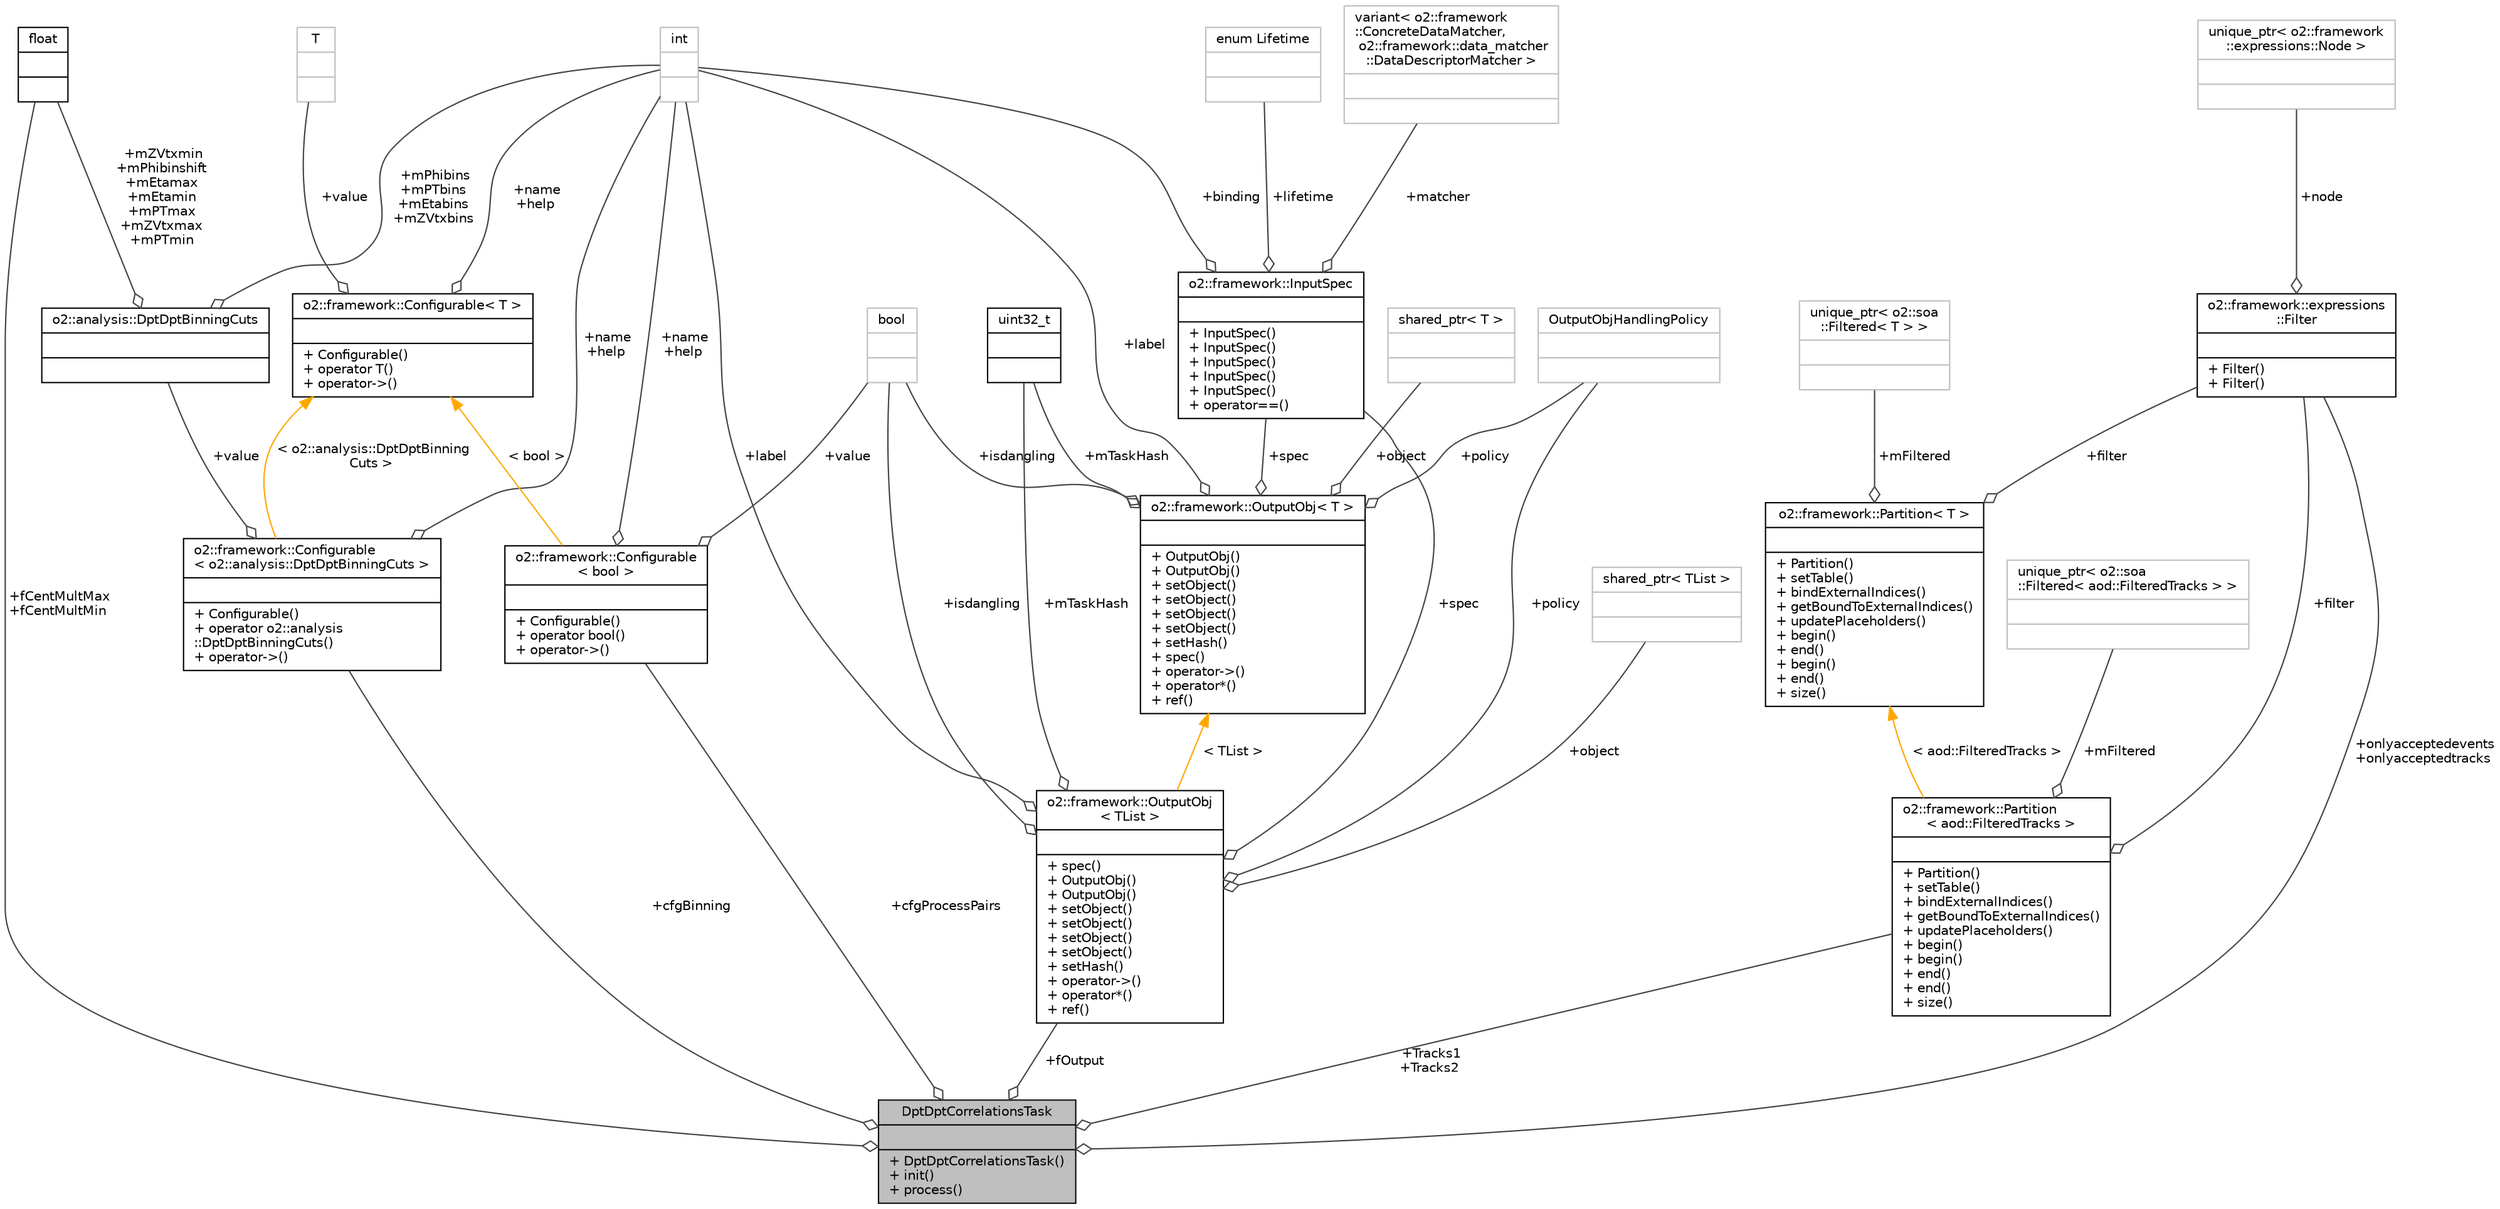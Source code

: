 digraph "DptDptCorrelationsTask"
{
 // INTERACTIVE_SVG=YES
  bgcolor="transparent";
  edge [fontname="Helvetica",fontsize="10",labelfontname="Helvetica",labelfontsize="10"];
  node [fontname="Helvetica",fontsize="10",shape=record];
  Node1 [label="{DptDptCorrelationsTask\n||+ DptDptCorrelationsTask()\l+ init()\l+ process()\l}",height=0.2,width=0.4,color="black", fillcolor="grey75", style="filled", fontcolor="black"];
  Node2 -> Node1 [color="grey25",fontsize="10",style="solid",label=" +cfgProcessPairs" ,arrowhead="odiamond",fontname="Helvetica"];
  Node2 [label="{o2::framework::Configurable\l\< bool \>\n||+ Configurable()\l+ operator bool()\l+ operator-\>()\l}",height=0.2,width=0.4,color="black",URL="$d8/d71/structo2_1_1framework_1_1Configurable.html"];
  Node3 -> Node2 [color="grey25",fontsize="10",style="solid",label=" +name\n+help" ,arrowhead="odiamond",fontname="Helvetica"];
  Node3 [label="{int\n||}",height=0.2,width=0.4,color="grey75"];
  Node4 -> Node2 [color="grey25",fontsize="10",style="solid",label=" +value" ,arrowhead="odiamond",fontname="Helvetica"];
  Node4 [label="{bool\n||}",height=0.2,width=0.4,color="grey75"];
  Node5 -> Node2 [dir="back",color="orange",fontsize="10",style="solid",label=" \< bool \>" ,fontname="Helvetica"];
  Node5 [label="{o2::framework::Configurable\< T \>\n||+ Configurable()\l+ operator T()\l+ operator-\>()\l}",height=0.2,width=0.4,color="black",URL="$d8/d71/structo2_1_1framework_1_1Configurable.html"];
  Node3 -> Node5 [color="grey25",fontsize="10",style="solid",label=" +name\n+help" ,arrowhead="odiamond",fontname="Helvetica"];
  Node6 -> Node5 [color="grey25",fontsize="10",style="solid",label=" +value" ,arrowhead="odiamond",fontname="Helvetica"];
  Node6 [label="{T\n||}",height=0.2,width=0.4,color="grey75"];
  Node7 -> Node1 [color="grey25",fontsize="10",style="solid",label=" +fCentMultMax\n+fCentMultMin" ,arrowhead="odiamond",fontname="Helvetica"];
  Node7 [label="{float\n||}",height=0.2,width=0.4,color="black",URL="$d4/dc3/classfloat.html"];
  Node8 -> Node1 [color="grey25",fontsize="10",style="solid",label=" +Tracks1\n+Tracks2" ,arrowhead="odiamond",fontname="Helvetica"];
  Node8 [label="{o2::framework::Partition\l\< aod::FilteredTracks \>\n||+ Partition()\l+ setTable()\l+ bindExternalIndices()\l+ getBoundToExternalIndices()\l+ updatePlaceholders()\l+ begin()\l+ begin()\l+ end()\l+ end()\l+ size()\l}",height=0.2,width=0.4,color="black",URL="$d1/dbf/structo2_1_1framework_1_1Partition.html"];
  Node9 -> Node8 [color="grey25",fontsize="10",style="solid",label=" +mFiltered" ,arrowhead="odiamond",fontname="Helvetica"];
  Node9 [label="{unique_ptr\< o2::soa\l::Filtered\< aod::FilteredTracks \> \>\n||}",height=0.2,width=0.4,color="grey75"];
  Node10 -> Node8 [color="grey25",fontsize="10",style="solid",label=" +filter" ,arrowhead="odiamond",fontname="Helvetica"];
  Node10 [label="{o2::framework::expressions\l::Filter\n||+ Filter()\l+ Filter()\l}",height=0.2,width=0.4,color="black",URL="$d1/d9a/structo2_1_1framework_1_1expressions_1_1Filter.html",tooltip="A struct, containing the root of the expression tree. "];
  Node11 -> Node10 [color="grey25",fontsize="10",style="solid",label=" +node" ,arrowhead="odiamond",fontname="Helvetica"];
  Node11 [label="{unique_ptr\< o2::framework\l::expressions::Node \>\n||}",height=0.2,width=0.4,color="grey75"];
  Node12 -> Node8 [dir="back",color="orange",fontsize="10",style="solid",label=" \< aod::FilteredTracks \>" ,fontname="Helvetica"];
  Node12 [label="{o2::framework::Partition\< T \>\n||+ Partition()\l+ setTable()\l+ bindExternalIndices()\l+ getBoundToExternalIndices()\l+ updatePlaceholders()\l+ begin()\l+ end()\l+ begin()\l+ end()\l+ size()\l}",height=0.2,width=0.4,color="black",URL="$d1/dbf/structo2_1_1framework_1_1Partition.html"];
  Node13 -> Node12 [color="grey25",fontsize="10",style="solid",label=" +mFiltered" ,arrowhead="odiamond",fontname="Helvetica"];
  Node13 [label="{unique_ptr\< o2::soa\l::Filtered\< T \> \>\n||}",height=0.2,width=0.4,color="grey75"];
  Node10 -> Node12 [color="grey25",fontsize="10",style="solid",label=" +filter" ,arrowhead="odiamond",fontname="Helvetica"];
  Node14 -> Node1 [color="grey25",fontsize="10",style="solid",label=" +cfgBinning" ,arrowhead="odiamond",fontname="Helvetica"];
  Node14 [label="{o2::framework::Configurable\l\< o2::analysis::DptDptBinningCuts \>\n||+ Configurable()\l+ operator o2::analysis\l::DptDptBinningCuts()\l+ operator-\>()\l}",height=0.2,width=0.4,color="black",URL="$d8/d71/structo2_1_1framework_1_1Configurable.html"];
  Node15 -> Node14 [color="grey25",fontsize="10",style="solid",label=" +value" ,arrowhead="odiamond",fontname="Helvetica"];
  Node15 [label="{o2::analysis::DptDptBinningCuts\n||}",height=0.2,width=0.4,color="black",URL="$d0/dd1/classo2_1_1analysis_1_1DptDptBinningCuts.html",tooltip="Class which implements configurable acceptance cuts. "];
  Node7 -> Node15 [color="grey25",fontsize="10",style="solid",label=" +mZVtxmin\n+mPhibinshift\n+mEtamax\n+mEtamin\n+mPTmax\n+mZVtxmax\n+mPTmin" ,arrowhead="odiamond",fontname="Helvetica"];
  Node3 -> Node15 [color="grey25",fontsize="10",style="solid",label=" +mPhibins\n+mPTbins\n+mEtabins\n+mZVtxbins" ,arrowhead="odiamond",fontname="Helvetica"];
  Node3 -> Node14 [color="grey25",fontsize="10",style="solid",label=" +name\n+help" ,arrowhead="odiamond",fontname="Helvetica"];
  Node5 -> Node14 [dir="back",color="orange",fontsize="10",style="solid",label=" \< o2::analysis::DptDptBinning\lCuts \>" ,fontname="Helvetica"];
  Node10 -> Node1 [color="grey25",fontsize="10",style="solid",label=" +onlyacceptedevents\n+onlyacceptedtracks" ,arrowhead="odiamond",fontname="Helvetica"];
  Node16 -> Node1 [color="grey25",fontsize="10",style="solid",label=" +fOutput" ,arrowhead="odiamond",fontname="Helvetica"];
  Node16 [label="{o2::framework::OutputObj\l\< TList \>\n||+ spec()\l+ OutputObj()\l+ OutputObj()\l+ setObject()\l+ setObject()\l+ setObject()\l+ setObject()\l+ setHash()\l+ operator-\>()\l+ operator*()\l+ ref()\l}",height=0.2,width=0.4,color="black",URL="$d4/d79/structo2_1_1framework_1_1OutputObj.html"];
  Node17 -> Node16 [color="grey25",fontsize="10",style="solid",label=" +object" ,arrowhead="odiamond",fontname="Helvetica"];
  Node17 [label="{shared_ptr\< TList \>\n||}",height=0.2,width=0.4,color="grey75"];
  Node18 -> Node16 [color="grey25",fontsize="10",style="solid",label=" +policy" ,arrowhead="odiamond",fontname="Helvetica"];
  Node18 [label="{OutputObjHandlingPolicy\n||}",height=0.2,width=0.4,color="grey75"];
  Node19 -> Node16 [color="grey25",fontsize="10",style="solid",label=" +mTaskHash" ,arrowhead="odiamond",fontname="Helvetica"];
  Node19 [label="{uint32_t\n||}",height=0.2,width=0.4,color="black",URL="$d3/d87/classuint32__t.html"];
  Node3 -> Node16 [color="grey25",fontsize="10",style="solid",label=" +label" ,arrowhead="odiamond",fontname="Helvetica"];
  Node4 -> Node16 [color="grey25",fontsize="10",style="solid",label=" +isdangling" ,arrowhead="odiamond",fontname="Helvetica"];
  Node20 -> Node16 [color="grey25",fontsize="10",style="solid",label=" +spec" ,arrowhead="odiamond",fontname="Helvetica"];
  Node20 [label="{o2::framework::InputSpec\n||+ InputSpec()\l+ InputSpec()\l+ InputSpec()\l+ InputSpec()\l+ InputSpec()\l+ operator==()\l}",height=0.2,width=0.4,color="black",URL="$da/d96/structo2_1_1framework_1_1InputSpec.html"];
  Node21 -> Node20 [color="grey25",fontsize="10",style="solid",label=" +lifetime" ,arrowhead="odiamond",fontname="Helvetica"];
  Node21 [label="{enum Lifetime\n||}",height=0.2,width=0.4,color="grey75"];
  Node22 -> Node20 [color="grey25",fontsize="10",style="solid",label=" +matcher" ,arrowhead="odiamond",fontname="Helvetica"];
  Node22 [label="{variant\< o2::framework\l::ConcreteDataMatcher,\l o2::framework::data_matcher\l::DataDescriptorMatcher \>\n||}",height=0.2,width=0.4,color="grey75"];
  Node3 -> Node20 [color="grey25",fontsize="10",style="solid",label=" +binding" ,arrowhead="odiamond",fontname="Helvetica"];
  Node23 -> Node16 [dir="back",color="orange",fontsize="10",style="solid",label=" \< TList \>" ,fontname="Helvetica"];
  Node23 [label="{o2::framework::OutputObj\< T \>\n||+ OutputObj()\l+ OutputObj()\l+ setObject()\l+ setObject()\l+ setObject()\l+ setObject()\l+ setHash()\l+ spec()\l+ operator-\>()\l+ operator*()\l+ ref()\l}",height=0.2,width=0.4,color="black",URL="$d4/d79/structo2_1_1framework_1_1OutputObj.html"];
  Node18 -> Node23 [color="grey25",fontsize="10",style="solid",label=" +policy" ,arrowhead="odiamond",fontname="Helvetica"];
  Node19 -> Node23 [color="grey25",fontsize="10",style="solid",label=" +mTaskHash" ,arrowhead="odiamond",fontname="Helvetica"];
  Node3 -> Node23 [color="grey25",fontsize="10",style="solid",label=" +label" ,arrowhead="odiamond",fontname="Helvetica"];
  Node24 -> Node23 [color="grey25",fontsize="10",style="solid",label=" +object" ,arrowhead="odiamond",fontname="Helvetica"];
  Node24 [label="{shared_ptr\< T \>\n||}",height=0.2,width=0.4,color="grey75"];
  Node4 -> Node23 [color="grey25",fontsize="10",style="solid",label=" +isdangling" ,arrowhead="odiamond",fontname="Helvetica"];
  Node20 -> Node23 [color="grey25",fontsize="10",style="solid",label=" +spec" ,arrowhead="odiamond",fontname="Helvetica"];
}
